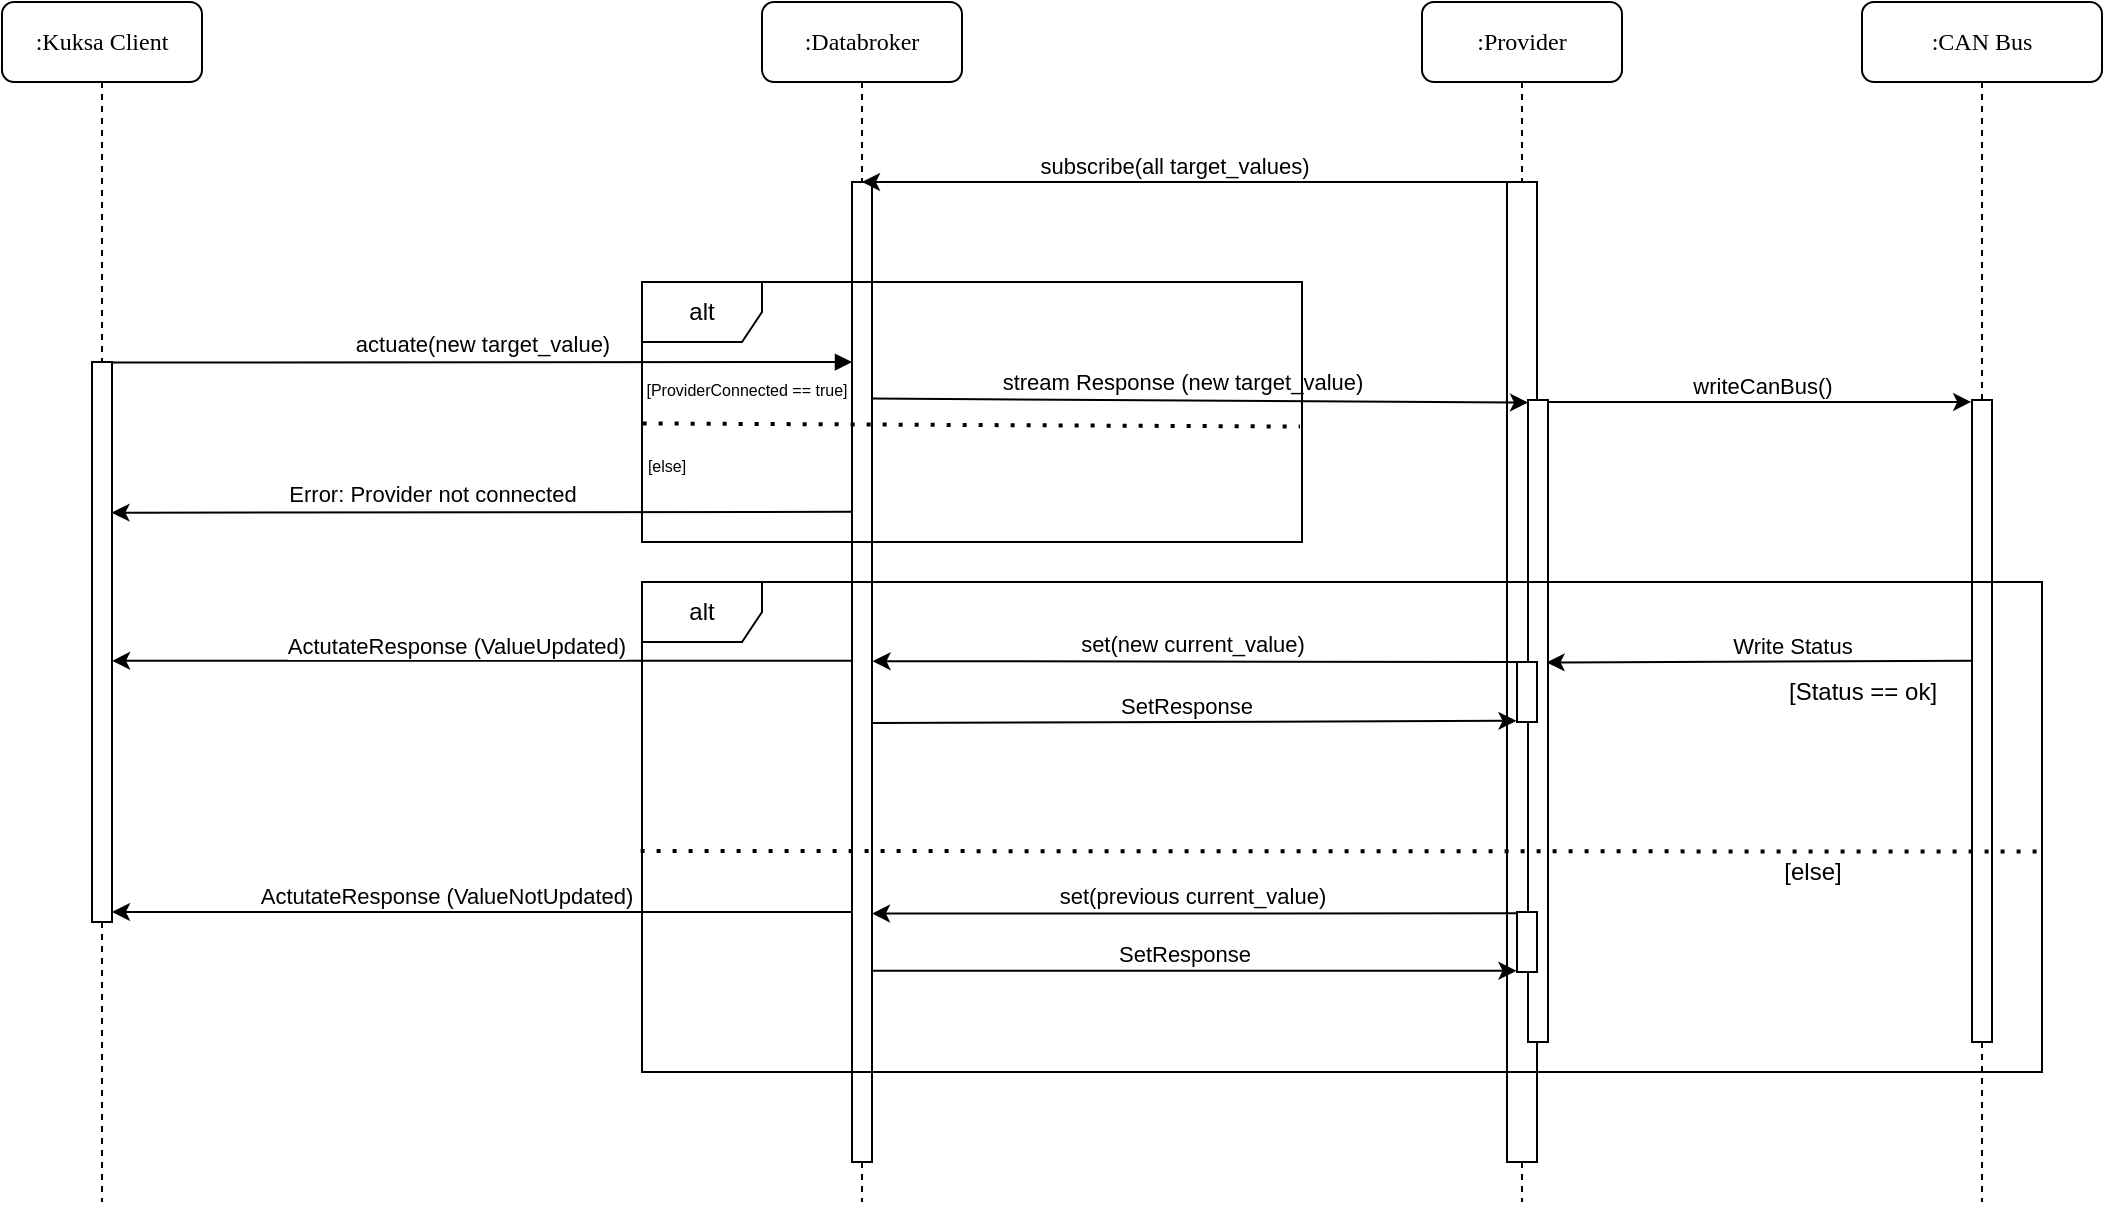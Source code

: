 <mxfile version="24.2.8" type="device">
  <diagram name="Page-1" id="13e1069c-82ec-6db2-03f1-153e76fe0fe0">
    <mxGraphModel dx="1434" dy="820" grid="1" gridSize="10" guides="1" tooltips="1" connect="1" arrows="1" fold="1" page="1" pageScale="1" pageWidth="1100" pageHeight="850" background="none" math="0" shadow="0">
      <root>
        <mxCell id="0" />
        <mxCell id="1" parent="0" />
        <mxCell id="bi6dFwhKYBM0Y18AbogB-19" value=":Databroker" style="shape=umlLifeline;perimeter=lifelinePerimeter;whiteSpace=wrap;html=1;container=1;collapsible=0;recursiveResize=0;outlineConnect=0;rounded=1;shadow=0;comic=0;labelBackgroundColor=none;strokeWidth=1;fontFamily=Verdana;fontSize=12;align=center;" parent="1" vertex="1">
          <mxGeometry x="390" y="10" width="100" height="600" as="geometry" />
        </mxCell>
        <mxCell id="bi6dFwhKYBM0Y18AbogB-20" value="" style="html=1;points=[];perimeter=orthogonalPerimeter;rounded=0;shadow=0;comic=0;labelBackgroundColor=none;strokeWidth=1;fontFamily=Verdana;fontSize=12;align=center;" parent="bi6dFwhKYBM0Y18AbogB-19" vertex="1">
          <mxGeometry x="45" y="90" width="10" height="490" as="geometry" />
        </mxCell>
        <mxCell id="bi6dFwhKYBM0Y18AbogB-21" value=":Provider" style="shape=umlLifeline;perimeter=lifelinePerimeter;whiteSpace=wrap;html=1;container=1;collapsible=0;recursiveResize=0;outlineConnect=0;rounded=1;shadow=0;comic=0;labelBackgroundColor=none;strokeWidth=1;fontFamily=Verdana;fontSize=12;align=center;" parent="1" vertex="1">
          <mxGeometry x="720" y="10" width="100" height="600" as="geometry" />
        </mxCell>
        <mxCell id="bi6dFwhKYBM0Y18AbogB-22" value="" style="html=1;points=[];perimeter=orthogonalPerimeter;rounded=0;shadow=0;comic=0;labelBackgroundColor=none;strokeWidth=1;fontFamily=Verdana;fontSize=12;align=center;" parent="bi6dFwhKYBM0Y18AbogB-21" vertex="1">
          <mxGeometry x="42.5" y="90" width="15" height="490" as="geometry" />
        </mxCell>
        <mxCell id="bi6dFwhKYBM0Y18AbogB-23" value="" style="html=1;points=[];perimeter=orthogonalPerimeter;rounded=0;shadow=0;comic=0;labelBackgroundColor=none;strokeWidth=1;fontFamily=Verdana;fontSize=12;align=center;" parent="bi6dFwhKYBM0Y18AbogB-21" vertex="1">
          <mxGeometry x="53" y="199" width="10" height="321" as="geometry" />
        </mxCell>
        <mxCell id="bi6dFwhKYBM0Y18AbogB-66" value="" style="html=1;points=[];perimeter=orthogonalPerimeter;rounded=0;shadow=0;comic=0;labelBackgroundColor=none;strokeWidth=1;fontFamily=Verdana;fontSize=12;align=center;" parent="bi6dFwhKYBM0Y18AbogB-21" vertex="1">
          <mxGeometry x="47.5" y="330" width="10" height="30" as="geometry" />
        </mxCell>
        <mxCell id="bi6dFwhKYBM0Y18AbogB-25" value=":Kuksa Client" style="shape=umlLifeline;perimeter=lifelinePerimeter;whiteSpace=wrap;html=1;container=1;collapsible=0;recursiveResize=0;outlineConnect=0;rounded=1;shadow=0;comic=0;labelBackgroundColor=none;strokeWidth=1;fontFamily=Verdana;fontSize=12;align=center;" parent="1" vertex="1">
          <mxGeometry x="10" y="10" width="100" height="600" as="geometry" />
        </mxCell>
        <mxCell id="bi6dFwhKYBM0Y18AbogB-26" value="" style="html=1;points=[];perimeter=orthogonalPerimeter;rounded=0;shadow=0;comic=0;labelBackgroundColor=none;strokeWidth=1;fontFamily=Verdana;fontSize=12;align=center;" parent="bi6dFwhKYBM0Y18AbogB-25" vertex="1">
          <mxGeometry x="45" y="180" width="10" height="280" as="geometry" />
        </mxCell>
        <mxCell id="bi6dFwhKYBM0Y18AbogB-27" value="&lt;font style=&quot;font-size: 11px;&quot; face=&quot;Helvetica&quot;&gt;actuate(new target_value)&lt;/font&gt;" style="html=1;verticalAlign=bottom;endArrow=block;labelBackgroundColor=none;fontFamily=Verdana;fontSize=12;edgeStyle=elbowEdgeStyle;elbow=vertical;exitX=0.977;exitY=0.001;exitDx=0;exitDy=0;exitPerimeter=0;" parent="1" source="bi6dFwhKYBM0Y18AbogB-26" edge="1">
          <mxGeometry relative="1" as="geometry">
            <mxPoint x="59.33" y="190.0" as="sourcePoint" />
            <mxPoint x="435" y="190" as="targetPoint" />
            <Array as="points">
              <mxPoint x="404.33" y="190" />
              <mxPoint x="134.33" y="140" />
              <mxPoint x="154.33" y="110" />
            </Array>
          </mxGeometry>
        </mxCell>
        <mxCell id="bi6dFwhKYBM0Y18AbogB-31" value="" style="endArrow=classic;html=1;rounded=0;exitX=-0.029;exitY=0.409;exitDx=0;exitDy=0;exitPerimeter=0;entryX=1.005;entryY=0.581;entryDx=0;entryDy=0;entryPerimeter=0;" parent="1" edge="1">
          <mxGeometry width="50" height="50" relative="1" as="geometry">
            <mxPoint x="434.71" y="339.41" as="sourcePoint" />
            <mxPoint x="65.05" y="339.39" as="targetPoint" />
          </mxGeometry>
        </mxCell>
        <mxCell id="bi6dFwhKYBM0Y18AbogB-32" value="ActutateResponse (ValueUpdated)" style="edgeLabel;html=1;align=center;verticalAlign=middle;resizable=0;points=[];" parent="bi6dFwhKYBM0Y18AbogB-31" vertex="1" connectable="0">
          <mxGeometry x="-0.363" y="1" relative="1" as="geometry">
            <mxPoint x="-80" y="-9" as="offset" />
          </mxGeometry>
        </mxCell>
        <mxCell id="bi6dFwhKYBM0Y18AbogB-34" value="" style="endArrow=classic;html=1;rounded=0;exitX=0.041;exitY=0;exitDx=0;exitDy=0;exitPerimeter=0;" parent="1" source="bi6dFwhKYBM0Y18AbogB-22" target="bi6dFwhKYBM0Y18AbogB-19" edge="1">
          <mxGeometry width="50" height="50" relative="1" as="geometry">
            <mxPoint x="560" y="220" as="sourcePoint" />
            <mxPoint x="610" y="170" as="targetPoint" />
          </mxGeometry>
        </mxCell>
        <mxCell id="bi6dFwhKYBM0Y18AbogB-35" value="subscribe(all target_values)" style="edgeLabel;html=1;align=center;verticalAlign=middle;resizable=0;points=[];" parent="bi6dFwhKYBM0Y18AbogB-34" vertex="1" connectable="0">
          <mxGeometry x="0.036" y="-1" relative="1" as="geometry">
            <mxPoint y="-7" as="offset" />
          </mxGeometry>
        </mxCell>
        <mxCell id="bi6dFwhKYBM0Y18AbogB-39" value=":CAN Bus" style="shape=umlLifeline;perimeter=lifelinePerimeter;whiteSpace=wrap;html=1;container=1;collapsible=0;recursiveResize=0;outlineConnect=0;rounded=1;shadow=0;comic=0;labelBackgroundColor=none;strokeWidth=1;fontFamily=Verdana;fontSize=12;align=center;" parent="1" vertex="1">
          <mxGeometry x="940" y="10" width="120" height="600" as="geometry" />
        </mxCell>
        <mxCell id="bi6dFwhKYBM0Y18AbogB-40" value="" style="html=1;points=[];perimeter=orthogonalPerimeter;rounded=0;shadow=0;comic=0;labelBackgroundColor=none;strokeWidth=1;fontFamily=Verdana;fontSize=12;align=center;" parent="bi6dFwhKYBM0Y18AbogB-39" vertex="1">
          <mxGeometry x="55" y="199" width="10" height="321" as="geometry" />
        </mxCell>
        <mxCell id="bi6dFwhKYBM0Y18AbogB-61" value="alt" style="shape=umlFrame;whiteSpace=wrap;html=1;pointerEvents=0;" parent="bi6dFwhKYBM0Y18AbogB-39" vertex="1">
          <mxGeometry x="-610" y="290" width="700" height="245" as="geometry" />
        </mxCell>
        <mxCell id="bi6dFwhKYBM0Y18AbogB-64" value="" style="endArrow=none;dashed=1;html=1;dashPattern=1 3;strokeWidth=2;rounded=0;exitX=-0.001;exitY=0.549;exitDx=0;exitDy=0;exitPerimeter=0;entryX=1;entryY=0.55;entryDx=0;entryDy=0;entryPerimeter=0;" parent="bi6dFwhKYBM0Y18AbogB-39" source="bi6dFwhKYBM0Y18AbogB-61" target="bi6dFwhKYBM0Y18AbogB-61" edge="1">
          <mxGeometry width="50" height="50" relative="1" as="geometry">
            <mxPoint x="-310" y="290" as="sourcePoint" />
            <mxPoint x="-260" y="240" as="targetPoint" />
          </mxGeometry>
        </mxCell>
        <mxCell id="bi6dFwhKYBM0Y18AbogB-68" value="[else]" style="text;html=1;align=center;verticalAlign=middle;resizable=0;points=[];autosize=1;strokeColor=none;fillColor=none;" parent="bi6dFwhKYBM0Y18AbogB-39" vertex="1">
          <mxGeometry x="-50" y="420" width="50" height="30" as="geometry" />
        </mxCell>
        <mxCell id="bi6dFwhKYBM0Y18AbogB-41" value="" style="endArrow=classic;html=1;rounded=0;entryX=0;entryY=0.004;entryDx=0;entryDy=0;entryPerimeter=0;exitX=1.006;exitY=0.221;exitDx=0;exitDy=0;exitPerimeter=0;" parent="1" source="bi6dFwhKYBM0Y18AbogB-20" target="bi6dFwhKYBM0Y18AbogB-23" edge="1">
          <mxGeometry width="50" height="50" relative="1" as="geometry">
            <mxPoint x="450" y="210" as="sourcePoint" />
            <mxPoint x="530" y="140" as="targetPoint" />
          </mxGeometry>
        </mxCell>
        <mxCell id="bi6dFwhKYBM0Y18AbogB-42" value="stream Response (new target_value)" style="edgeLabel;html=1;align=center;verticalAlign=middle;resizable=0;points=[];" parent="bi6dFwhKYBM0Y18AbogB-41" vertex="1" connectable="0">
          <mxGeometry x="-0.176" y="2" relative="1" as="geometry">
            <mxPoint x="20" y="-7" as="offset" />
          </mxGeometry>
        </mxCell>
        <mxCell id="bi6dFwhKYBM0Y18AbogB-43" value="" style="endArrow=classic;html=1;rounded=0;exitX=0.973;exitY=0.003;exitDx=0;exitDy=0;exitPerimeter=0;entryX=-0.042;entryY=0.003;entryDx=0;entryDy=0;entryPerimeter=0;" parent="1" source="bi6dFwhKYBM0Y18AbogB-23" target="bi6dFwhKYBM0Y18AbogB-40" edge="1">
          <mxGeometry width="50" height="50" relative="1" as="geometry">
            <mxPoint x="783" y="191" as="sourcePoint" />
            <mxPoint x="1111" y="190" as="targetPoint" />
          </mxGeometry>
        </mxCell>
        <mxCell id="bi6dFwhKYBM0Y18AbogB-44" value="writeCanBus()" style="edgeLabel;html=1;align=center;verticalAlign=middle;resizable=0;points=[];" parent="bi6dFwhKYBM0Y18AbogB-43" vertex="1" connectable="0">
          <mxGeometry x="0.013" y="-2" relative="1" as="geometry">
            <mxPoint y="-10" as="offset" />
          </mxGeometry>
        </mxCell>
        <mxCell id="bi6dFwhKYBM0Y18AbogB-45" value="" style="endArrow=classic;html=1;rounded=0;exitX=-0.021;exitY=1.002;exitDx=0;exitDy=0;exitPerimeter=0;entryX=0.023;entryY=0.141;entryDx=0;entryDy=0;entryPerimeter=0;" parent="1" edge="1">
          <mxGeometry width="50" height="50" relative="1" as="geometry">
            <mxPoint x="994.79" y="339.322" as="sourcePoint" />
            <mxPoint x="782.3" y="340.23" as="targetPoint" />
          </mxGeometry>
        </mxCell>
        <mxCell id="bi6dFwhKYBM0Y18AbogB-46" value="Write Status" style="edgeLabel;html=1;align=center;verticalAlign=middle;resizable=0;points=[];" parent="bi6dFwhKYBM0Y18AbogB-45" vertex="1" connectable="0">
          <mxGeometry x="-0.122" relative="1" as="geometry">
            <mxPoint x="3" y="-8" as="offset" />
          </mxGeometry>
        </mxCell>
        <mxCell id="bi6dFwhKYBM0Y18AbogB-47" value="" style="endArrow=classic;html=1;rounded=0;exitX=-0.004;exitY=-0.002;exitDx=0;exitDy=0;exitPerimeter=0;entryX=1.029;entryY=0.489;entryDx=0;entryDy=0;entryPerimeter=0;" parent="1" source="bi6dFwhKYBM0Y18AbogB-66" target="bi6dFwhKYBM0Y18AbogB-20" edge="1">
          <mxGeometry width="50" height="50" relative="1" as="geometry">
            <mxPoint x="772.43" y="513.66" as="sourcePoint" />
            <mxPoint x="444.96" y="512.9" as="targetPoint" />
          </mxGeometry>
        </mxCell>
        <mxCell id="bi6dFwhKYBM0Y18AbogB-48" value="set(new current_value)" style="edgeLabel;html=1;align=center;verticalAlign=middle;resizable=0;points=[];" parent="bi6dFwhKYBM0Y18AbogB-47" vertex="1" connectable="0">
          <mxGeometry x="0.338" y="2" relative="1" as="geometry">
            <mxPoint x="53" y="-11" as="offset" />
          </mxGeometry>
        </mxCell>
        <mxCell id="bi6dFwhKYBM0Y18AbogB-49" value="" style="endArrow=classic;html=1;rounded=0;entryX=-0.027;entryY=0.947;entryDx=0;entryDy=0;entryPerimeter=0;exitX=1.03;exitY=0.552;exitDx=0;exitDy=0;exitPerimeter=0;" parent="1" source="bi6dFwhKYBM0Y18AbogB-20" edge="1">
          <mxGeometry width="50" height="50" relative="1" as="geometry">
            <mxPoint x="444.97" y="369.34" as="sourcePoint" />
            <mxPoint x="767.23" y="369.41" as="targetPoint" />
          </mxGeometry>
        </mxCell>
        <mxCell id="bi6dFwhKYBM0Y18AbogB-50" value="SetResponse" style="edgeLabel;html=1;align=center;verticalAlign=middle;resizable=0;points=[];" parent="bi6dFwhKYBM0Y18AbogB-49" vertex="1" connectable="0">
          <mxGeometry x="-0.031" y="-3" relative="1" as="geometry">
            <mxPoint y="-11" as="offset" />
          </mxGeometry>
        </mxCell>
        <mxCell id="bi6dFwhKYBM0Y18AbogB-55" value="alt" style="shape=umlFrame;whiteSpace=wrap;html=1;pointerEvents=0;" parent="1" vertex="1">
          <mxGeometry x="330" y="150" width="330" height="130" as="geometry" />
        </mxCell>
        <mxCell id="bi6dFwhKYBM0Y18AbogB-56" value="" style="endArrow=none;dashed=1;html=1;dashPattern=1 3;strokeWidth=2;rounded=0;exitX=0.001;exitY=0.544;exitDx=0;exitDy=0;exitPerimeter=0;entryX=0.997;entryY=0.556;entryDx=0;entryDy=0;entryPerimeter=0;" parent="1" source="bi6dFwhKYBM0Y18AbogB-55" target="bi6dFwhKYBM0Y18AbogB-55" edge="1">
          <mxGeometry width="50" height="50" relative="1" as="geometry">
            <mxPoint x="680" y="410" as="sourcePoint" />
            <mxPoint x="730" y="360" as="targetPoint" />
          </mxGeometry>
        </mxCell>
        <mxCell id="bi6dFwhKYBM0Y18AbogB-57" value="&lt;font style=&quot;font-size: 8px;&quot;&gt;[ProviderConnected == true]&lt;/font&gt;" style="text;html=1;align=center;verticalAlign=middle;resizable=0;points=[];autosize=1;strokeColor=none;fillColor=none;" parent="1" vertex="1">
          <mxGeometry x="322" y="188" width="120" height="30" as="geometry" />
        </mxCell>
        <mxCell id="bi6dFwhKYBM0Y18AbogB-58" value="&lt;font style=&quot;font-size: 8px;&quot;&gt;[else]&lt;/font&gt;" style="text;html=1;align=center;verticalAlign=middle;resizable=0;points=[];autosize=1;strokeColor=none;fillColor=none;" parent="1" vertex="1">
          <mxGeometry x="322" y="226" width="40" height="30" as="geometry" />
        </mxCell>
        <mxCell id="bi6dFwhKYBM0Y18AbogB-59" value="" style="endArrow=classic;html=1;rounded=0;entryX=0.975;entryY=0.528;entryDx=0;entryDy=0;entryPerimeter=0;exitX=0.021;exitY=0.422;exitDx=0;exitDy=0;exitPerimeter=0;" parent="1" edge="1">
          <mxGeometry width="50" height="50" relative="1" as="geometry">
            <mxPoint x="435.21" y="264.9" as="sourcePoint" />
            <mxPoint x="64.75" y="265.32" as="targetPoint" />
          </mxGeometry>
        </mxCell>
        <mxCell id="bi6dFwhKYBM0Y18AbogB-60" value="Error: Provider not connected" style="edgeLabel;html=1;align=center;verticalAlign=middle;resizable=0;points=[];" parent="bi6dFwhKYBM0Y18AbogB-59" vertex="1" connectable="0">
          <mxGeometry x="0.108" y="-3" relative="1" as="geometry">
            <mxPoint x="-5" y="-6" as="offset" />
          </mxGeometry>
        </mxCell>
        <mxCell id="bi6dFwhKYBM0Y18AbogB-69" value="" style="endArrow=classic;html=1;rounded=0;exitX=-0.022;exitY=0.017;exitDx=0;exitDy=0;exitPerimeter=0;entryX=0.998;entryY=0.522;entryDx=0;entryDy=0;entryPerimeter=0;" parent="1" edge="1">
          <mxGeometry width="50" height="50" relative="1" as="geometry">
            <mxPoint x="767.28" y="465.68" as="sourcePoint" />
            <mxPoint x="444.98" y="465.78" as="targetPoint" />
          </mxGeometry>
        </mxCell>
        <mxCell id="bi6dFwhKYBM0Y18AbogB-70" value="set(previous current_value)" style="edgeLabel;html=1;align=center;verticalAlign=middle;resizable=0;points=[];" parent="bi6dFwhKYBM0Y18AbogB-69" vertex="1" connectable="0">
          <mxGeometry x="0.338" y="2" relative="1" as="geometry">
            <mxPoint x="53" y="-11" as="offset" />
          </mxGeometry>
        </mxCell>
        <mxCell id="bi6dFwhKYBM0Y18AbogB-72" value="" style="html=1;points=[];perimeter=orthogonalPerimeter;rounded=0;shadow=0;comic=0;labelBackgroundColor=none;strokeWidth=1;fontFamily=Verdana;fontSize=12;align=center;" parent="1" vertex="1">
          <mxGeometry x="767.5" y="465" width="10" height="30" as="geometry" />
        </mxCell>
        <mxCell id="bi6dFwhKYBM0Y18AbogB-73" value="" style="endArrow=classic;html=1;rounded=0;entryX=-0.027;entryY=0.947;entryDx=0;entryDy=0;entryPerimeter=0;exitX=0.997;exitY=0.466;exitDx=0;exitDy=0;exitPerimeter=0;" parent="1" edge="1">
          <mxGeometry width="50" height="50" relative="1" as="geometry">
            <mxPoint x="444.97" y="494.34" as="sourcePoint" />
            <mxPoint x="767.23" y="494.41" as="targetPoint" />
          </mxGeometry>
        </mxCell>
        <mxCell id="bi6dFwhKYBM0Y18AbogB-74" value="SetResponse" style="edgeLabel;html=1;align=center;verticalAlign=middle;resizable=0;points=[];" parent="bi6dFwhKYBM0Y18AbogB-73" vertex="1" connectable="0">
          <mxGeometry x="-0.031" y="-3" relative="1" as="geometry">
            <mxPoint y="-12" as="offset" />
          </mxGeometry>
        </mxCell>
        <mxCell id="bi6dFwhKYBM0Y18AbogB-76" value="" style="endArrow=classic;html=1;rounded=0;exitX=-0.029;exitY=0.409;exitDx=0;exitDy=0;exitPerimeter=0;entryX=1.005;entryY=0.581;entryDx=0;entryDy=0;entryPerimeter=0;" parent="1" edge="1">
          <mxGeometry width="50" height="50" relative="1" as="geometry">
            <mxPoint x="434.66" y="465.02" as="sourcePoint" />
            <mxPoint x="65.0" y="465" as="targetPoint" />
          </mxGeometry>
        </mxCell>
        <mxCell id="bi6dFwhKYBM0Y18AbogB-77" value="ActutateResponse (ValueNotUpdated)" style="edgeLabel;html=1;align=center;verticalAlign=middle;resizable=0;points=[];" parent="bi6dFwhKYBM0Y18AbogB-76" vertex="1" connectable="0">
          <mxGeometry x="-0.363" y="1" relative="1" as="geometry">
            <mxPoint x="-85" y="-9" as="offset" />
          </mxGeometry>
        </mxCell>
        <mxCell id="bi6dFwhKYBM0Y18AbogB-75" value="[Status == ok]" style="text;html=1;align=center;verticalAlign=middle;resizable=0;points=[];autosize=1;strokeColor=none;fillColor=none;" parent="1" vertex="1">
          <mxGeometry x="890" y="340" width="100" height="30" as="geometry" />
        </mxCell>
      </root>
    </mxGraphModel>
  </diagram>
</mxfile>
